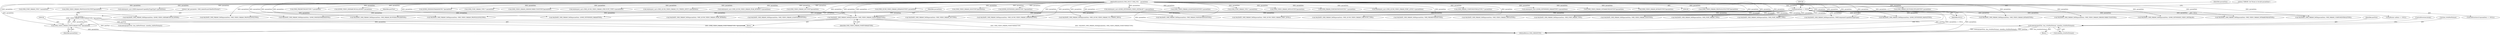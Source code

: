 digraph "0_Android_560ccdb509a7b86186fac0fce1b25bd9a3e6a6e8_5@pointer" {
"1000392" [label="(Call,memcpy(portFmt, &m_sOutPortFormat, sizeof(m_sOutPortFormat)))"];
"1000323" [label="(Call,*portFmt =\n                     (OMX_VIDEO_PARAM_PORTFORMATTYPE *)paramData)"];
"1000325" [label="(Call,(OMX_VIDEO_PARAM_PORTFORMATTYPE *)paramData)"];
"1000319" [label="(Call,VALIDATE_OMX_PARAM_DATA(paramData, OMX_VIDEO_PARAM_PORTFORMATTYPE))"];
"1000138" [label="(Call,paramData == NULL)"];
"1000109" [label="(MethodParameterIn,OMX_INOUT OMX_PTR     paramData)"];
"1000586" [label="(Call,(OMX_VIDEO_PARAM_PROFILELEVELTYPE*)paramData)"];
"1000649" [label="(Call,VALIDATE_OMX_PARAM_DATA(paramData, OMX_PARAM_COMPONENTROLETYPE))"];
"1001134" [label="(Call,VALIDATE_OMX_PARAM_DATA(paramData, OMX_QCOM_VIDEO_PARAM_LTRCOUNT_TYPE))"];
"1001162" [label="(Call,reinterpret_cast<QOMX_EXTNINDEX_PARAMTYPE*>(paramData))"];
"1001166" [label="(Call,pParam->pData == NULL)"];
"1000323" [label="(Call,*portFmt =\n                     (OMX_VIDEO_PARAM_PORTFORMATTYPE *)paramData)"];
"1000620" [label="(Call,VALIDATE_OMX_PARAM_DATA(paramData, OMX_PORT_PARAM_TYPE))"];
"1000109" [label="(MethodParameterIn,OMX_INOUT OMX_PTR     paramData)"];
"1000318" [label="(Block,)"];
"1000392" [label="(Call,memcpy(portFmt, &m_sOutPortFormat, sizeof(m_sOutPortFormat)))"];
"1000362" [label="(Call,memcpy(portFmt, &m_sInPortFormat, sizeof(m_sInPortFormat)))"];
"1000714" [label="(Call,(OMX_PARAM_BUFFERSUPPLIERTYPE*) paramData)"];
"1000139" [label="(Identifier,paramData)"];
"1001291" [label="(Call,VALIDATE_OMX_PARAM_DATA(paramData, QOMX_VIDEO_HIERARCHICALLAYERS))"];
"1000321" [label="(Identifier,OMX_VIDEO_PARAM_PORTFORMATTYPE)"];
"1000329" [label="(Literal,\"get_parameter: OMX_IndexParamVideoPortFormat\")"];
"1000544" [label="(Call,VALIDATE_OMX_PARAM_DATA(paramData, OMX_VIDEO_PARAM_PROFILELEVELTYPE))"];
"1000926" [label="(Call,VALIDATE_OMX_PARAM_DATA(paramData, QOMX_INDEXEXTRADATATYPE))"];
"1000305" [label="(Call,(OMX_PORT_PARAM_TYPE *) paramData)"];
"1000138" [label="(Call,paramData == NULL)"];
"1000550" [label="(Call,(OMX_VIDEO_PARAM_PROFILELEVELTYPE*)paramData)"];
"1000873" [label="(Call,reinterpret_cast<OMXComponentCapabilityFlagsType*>(paramData))"];
"1000324" [label="(Identifier,portFmt)"];
"1000708" [label="(Call,VALIDATE_OMX_PARAM_DATA(paramData, OMX_PARAM_BUFFERSUPPLIERTYPE))"];
"1000137" [label="(ControlStructure,if (paramData == NULL))"];
"1001444" [label="(MethodReturn,OMX_ERRORTYPE)"];
"1000405" [label="(ControlStructure,break;)"];
"1000325" [label="(Call,(OMX_VIDEO_PARAM_PORTFORMATTYPE *)paramData)"];
"1000580" [label="(Call,VALIDATE_OMX_PARAM_DATA(paramData, OMX_VIDEO_PARAM_PROFILELEVELTYPE))"];
"1000394" [label="(Call,&m_sOutPortFormat)"];
"1001154" [label="(Call,VALIDATE_OMX_PARAM_DATA(paramData, QOMX_EXTNINDEX_PARAMTYPE))"];
"1001381" [label="(Call,VALIDATE_OMX_PARAM_DATA(paramData, OMX_QCOM_VIDEO_PARAM_PEAK_BITRATE))"];
"1000694" [label="(Call,(OMX_PRIORITYMGMTTYPE *) paramData)"];
"1001297" [label="(Call,(QOMX_VIDEO_HIERARCHICALLAYERS*) paramData)"];
"1000319" [label="(Call,VALIDATE_OMX_PARAM_DATA(paramData, OMX_VIDEO_PARAM_PORTFORMATTYPE))"];
"1000484" [label="(Call,VALIDATE_OMX_PARAM_DATA(paramData, OMX_VIDEO_PARAM_AVCTYPE))"];
"1000780" [label="(Call,VALIDATE_OMX_PARAM_DATA(paramData, OMX_QCOM_VIDEO_PARAM_QPRANGETYPE))"];
"1000934" [label="(Call,(QOMX_INDEXEXTRADATATYPE *)paramData)"];
"1000606" [label="(Call,(OMX_PORT_PARAM_TYPE *) paramData)"];
"1000806" [label="(Call,(OMX_VIDEO_PARAM_ERRORCORRECTIONTYPE*)paramData)"];
"1001142" [label="(Call,reinterpret_cast<OMX_QCOM_VIDEO_PARAM_LTRCOUNT_TYPE*>(paramData))"];
"1001353" [label="(Call,reinterpret_cast<OMX_QCOM_VIDEO_PARAM_VUI_TIMING_INFO*>(paramData))"];
"1001388" [label="(Call,reinterpret_cast<OMX_QCOM_VIDEO_PARAM_PEAK_BITRATE*>(paramData))"];
"1000490" [label="(Call,(OMX_VIDEO_PARAM_AVCTYPE*)paramData)"];
"1001346" [label="(Call,VALIDATE_OMX_PARAM_DATA(paramData, OMX_QCOM_VIDEO_PARAM_VUI_TIMING_INFO))"];
"1000396" [label="(Call,sizeof(m_sOutPortFormat))"];
"1000153" [label="(Call,VALIDATE_OMX_PARAM_DATA(paramData, OMX_PARAM_PORTDEFINITIONTYPE))"];
"1001311" [label="(Call,VALIDATE_OMX_PARAM_DATA(paramData, OMX_QCOM_VIDEO_PARAM_PERF_LEVEL))"];
"1000393" [label="(Identifier,portFmt)"];
"1000786" [label="(Call,(OMX_QCOM_VIDEO_PARAM_QPRANGETYPE*) paramData)"];
"1000688" [label="(Call,VALIDATE_OMX_PARAM_DATA(paramData, OMX_PRIORITYMGMTTYPE))"];
"1000470" [label="(Call,(OMX_VIDEO_PARAM_H263TYPE*)paramData)"];
"1000444" [label="(Call,VALIDATE_OMX_PARAM_DATA(paramData, OMX_VIDEO_PARAM_MPEG4TYPE))"];
"1001071" [label="(Call,(QOMX_EXTNINDEX_RANGETYPE *)paramData)"];
"1000464" [label="(Call,VALIDATE_OMX_PARAM_DATA(paramData, OMX_VIDEO_PARAM_H263TYPE))"];
"1000600" [label="(Call,VALIDATE_OMX_PARAM_DATA(paramData, OMX_PORT_PARAM_TYPE))"];
"1000299" [label="(Call,VALIDATE_OMX_PARAM_DATA(paramData, OMX_PORT_PARAM_TYPE))"];
"1000867" [label="(Call,VALIDATE_OMX_PARAM_DATA(paramData, OMXComponentCapabilityFlagsType))"];
"1001063" [label="(Call,VALIDATE_OMX_PARAM_DATA(paramData, QOMX_EXTNINDEX_RANGETYPE))"];
"1001422" [label="(Call,reinterpret_cast<QOMX_EXTNINDEX_VIDEO_INITIALQP *>(paramData))"];
"1000766" [label="(Call,(OMX_VIDEO_PARAM_QUANTIZATIONTYPE*) paramData)"];
"1000408" [label="(Call,VALIDATE_OMX_PARAM_DATA(paramData, OMX_VIDEO_PARAM_BITRATETYPE))"];
"1000800" [label="(Call,VALIDATE_OMX_PARAM_DATA(paramData, OMX_VIDEO_PARAM_ERRORCORRECTIONTYPE))"];
"1000143" [label="(Literal,\"ERROR: Get Param in Invalid paramData\")"];
"1000320" [label="(Identifier,paramData)"];
"1000626" [label="(Call,(OMX_PORT_PARAM_TYPE *) paramData)"];
"1000327" [label="(Identifier,paramData)"];
"1000140" [label="(Identifier,NULL)"];
"1001416" [label="(Call,VALIDATE_OMX_PARAM_DATA(paramData, QOMX_EXTNINDEX_VIDEO_INITIALQP))"];
"1000391" [label="(Block,)"];
"1000450" [label="(Call,(OMX_VIDEO_PARAM_MPEG4TYPE*)paramData)"];
"1000159" [label="(Call,(OMX_PARAM_PORTDEFINITIONTYPE *) paramData)"];
"1001318" [label="(Call,reinterpret_cast<OMX_QCOM_VIDEO_PARAM_PERF_LEVEL*>(paramData))"];
"1000835" [label="(Call,VALIDATE_OMX_PARAM_DATA(paramData, OMX_VIDEO_PARAM_INTRAREFRESHTYPE))"];
"1000655" [label="(Call,(OMX_PARAM_COMPONENTROLETYPE *) paramData)"];
"1000760" [label="(Call,VALIDATE_OMX_PARAM_DATA(paramData, OMX_VIDEO_PARAM_QUANTIZATIONTYPE))"];
"1000841" [label="(Call,(OMX_VIDEO_PARAM_INTRAREFRESHTYPE*)paramData)"];
"1000414" [label="(Call,(OMX_VIDEO_PARAM_BITRATETYPE*)paramData)"];
"1000392" -> "1000391"  [label="AST: "];
"1000392" -> "1000396"  [label="CFG: "];
"1000393" -> "1000392"  [label="AST: "];
"1000394" -> "1000392"  [label="AST: "];
"1000396" -> "1000392"  [label="AST: "];
"1000405" -> "1000392"  [label="CFG: "];
"1000392" -> "1001444"  [label="DDG: &m_sOutPortFormat"];
"1000392" -> "1001444"  [label="DDG: memcpy(portFmt, &m_sOutPortFormat, sizeof(m_sOutPortFormat))"];
"1000392" -> "1001444"  [label="DDG: portFmt"];
"1000323" -> "1000392"  [label="DDG: portFmt"];
"1000323" -> "1000318"  [label="AST: "];
"1000323" -> "1000325"  [label="CFG: "];
"1000324" -> "1000323"  [label="AST: "];
"1000325" -> "1000323"  [label="AST: "];
"1000329" -> "1000323"  [label="CFG: "];
"1000323" -> "1001444"  [label="DDG: portFmt"];
"1000323" -> "1001444"  [label="DDG: (OMX_VIDEO_PARAM_PORTFORMATTYPE *)paramData"];
"1000325" -> "1000323"  [label="DDG: paramData"];
"1000323" -> "1000362"  [label="DDG: portFmt"];
"1000325" -> "1000327"  [label="CFG: "];
"1000326" -> "1000325"  [label="AST: "];
"1000327" -> "1000325"  [label="AST: "];
"1000325" -> "1001444"  [label="DDG: paramData"];
"1000319" -> "1000325"  [label="DDG: paramData"];
"1000109" -> "1000325"  [label="DDG: paramData"];
"1000319" -> "1000318"  [label="AST: "];
"1000319" -> "1000321"  [label="CFG: "];
"1000320" -> "1000319"  [label="AST: "];
"1000321" -> "1000319"  [label="AST: "];
"1000324" -> "1000319"  [label="CFG: "];
"1000319" -> "1001444"  [label="DDG: VALIDATE_OMX_PARAM_DATA(paramData, OMX_VIDEO_PARAM_PORTFORMATTYPE)"];
"1000319" -> "1001444"  [label="DDG: OMX_VIDEO_PARAM_PORTFORMATTYPE"];
"1000138" -> "1000319"  [label="DDG: paramData"];
"1000109" -> "1000319"  [label="DDG: paramData"];
"1000138" -> "1000137"  [label="AST: "];
"1000138" -> "1000140"  [label="CFG: "];
"1000139" -> "1000138"  [label="AST: "];
"1000140" -> "1000138"  [label="AST: "];
"1000143" -> "1000138"  [label="CFG: "];
"1000148" -> "1000138"  [label="CFG: "];
"1000138" -> "1001444"  [label="DDG: paramData"];
"1000138" -> "1001444"  [label="DDG: NULL"];
"1000138" -> "1001444"  [label="DDG: paramData == NULL"];
"1000109" -> "1000138"  [label="DDG: paramData"];
"1000138" -> "1000153"  [label="DDG: paramData"];
"1000138" -> "1000299"  [label="DDG: paramData"];
"1000138" -> "1000408"  [label="DDG: paramData"];
"1000138" -> "1000444"  [label="DDG: paramData"];
"1000138" -> "1000464"  [label="DDG: paramData"];
"1000138" -> "1000484"  [label="DDG: paramData"];
"1000138" -> "1000544"  [label="DDG: paramData"];
"1000138" -> "1000580"  [label="DDG: paramData"];
"1000138" -> "1000600"  [label="DDG: paramData"];
"1000138" -> "1000620"  [label="DDG: paramData"];
"1000138" -> "1000649"  [label="DDG: paramData"];
"1000138" -> "1000688"  [label="DDG: paramData"];
"1000138" -> "1000708"  [label="DDG: paramData"];
"1000138" -> "1000760"  [label="DDG: paramData"];
"1000138" -> "1000780"  [label="DDG: paramData"];
"1000138" -> "1000800"  [label="DDG: paramData"];
"1000138" -> "1000835"  [label="DDG: paramData"];
"1000138" -> "1000867"  [label="DDG: paramData"];
"1000138" -> "1000926"  [label="DDG: paramData"];
"1000138" -> "1001063"  [label="DDG: paramData"];
"1000138" -> "1001134"  [label="DDG: paramData"];
"1000138" -> "1001154"  [label="DDG: paramData"];
"1000138" -> "1001166"  [label="DDG: NULL"];
"1000138" -> "1001291"  [label="DDG: paramData"];
"1000138" -> "1001311"  [label="DDG: paramData"];
"1000138" -> "1001346"  [label="DDG: paramData"];
"1000138" -> "1001381"  [label="DDG: paramData"];
"1000138" -> "1001416"  [label="DDG: paramData"];
"1000109" -> "1000106"  [label="AST: "];
"1000109" -> "1001444"  [label="DDG: paramData"];
"1000109" -> "1000153"  [label="DDG: paramData"];
"1000109" -> "1000159"  [label="DDG: paramData"];
"1000109" -> "1000299"  [label="DDG: paramData"];
"1000109" -> "1000305"  [label="DDG: paramData"];
"1000109" -> "1000408"  [label="DDG: paramData"];
"1000109" -> "1000414"  [label="DDG: paramData"];
"1000109" -> "1000444"  [label="DDG: paramData"];
"1000109" -> "1000450"  [label="DDG: paramData"];
"1000109" -> "1000464"  [label="DDG: paramData"];
"1000109" -> "1000470"  [label="DDG: paramData"];
"1000109" -> "1000484"  [label="DDG: paramData"];
"1000109" -> "1000490"  [label="DDG: paramData"];
"1000109" -> "1000544"  [label="DDG: paramData"];
"1000109" -> "1000550"  [label="DDG: paramData"];
"1000109" -> "1000580"  [label="DDG: paramData"];
"1000109" -> "1000586"  [label="DDG: paramData"];
"1000109" -> "1000600"  [label="DDG: paramData"];
"1000109" -> "1000606"  [label="DDG: paramData"];
"1000109" -> "1000620"  [label="DDG: paramData"];
"1000109" -> "1000626"  [label="DDG: paramData"];
"1000109" -> "1000649"  [label="DDG: paramData"];
"1000109" -> "1000655"  [label="DDG: paramData"];
"1000109" -> "1000688"  [label="DDG: paramData"];
"1000109" -> "1000694"  [label="DDG: paramData"];
"1000109" -> "1000708"  [label="DDG: paramData"];
"1000109" -> "1000714"  [label="DDG: paramData"];
"1000109" -> "1000760"  [label="DDG: paramData"];
"1000109" -> "1000766"  [label="DDG: paramData"];
"1000109" -> "1000780"  [label="DDG: paramData"];
"1000109" -> "1000786"  [label="DDG: paramData"];
"1000109" -> "1000800"  [label="DDG: paramData"];
"1000109" -> "1000806"  [label="DDG: paramData"];
"1000109" -> "1000835"  [label="DDG: paramData"];
"1000109" -> "1000841"  [label="DDG: paramData"];
"1000109" -> "1000867"  [label="DDG: paramData"];
"1000109" -> "1000873"  [label="DDG: paramData"];
"1000109" -> "1000926"  [label="DDG: paramData"];
"1000109" -> "1000934"  [label="DDG: paramData"];
"1000109" -> "1001063"  [label="DDG: paramData"];
"1000109" -> "1001071"  [label="DDG: paramData"];
"1000109" -> "1001134"  [label="DDG: paramData"];
"1000109" -> "1001142"  [label="DDG: paramData"];
"1000109" -> "1001154"  [label="DDG: paramData"];
"1000109" -> "1001162"  [label="DDG: paramData"];
"1000109" -> "1001291"  [label="DDG: paramData"];
"1000109" -> "1001297"  [label="DDG: paramData"];
"1000109" -> "1001311"  [label="DDG: paramData"];
"1000109" -> "1001318"  [label="DDG: paramData"];
"1000109" -> "1001346"  [label="DDG: paramData"];
"1000109" -> "1001353"  [label="DDG: paramData"];
"1000109" -> "1001381"  [label="DDG: paramData"];
"1000109" -> "1001388"  [label="DDG: paramData"];
"1000109" -> "1001416"  [label="DDG: paramData"];
"1000109" -> "1001422"  [label="DDG: paramData"];
}
